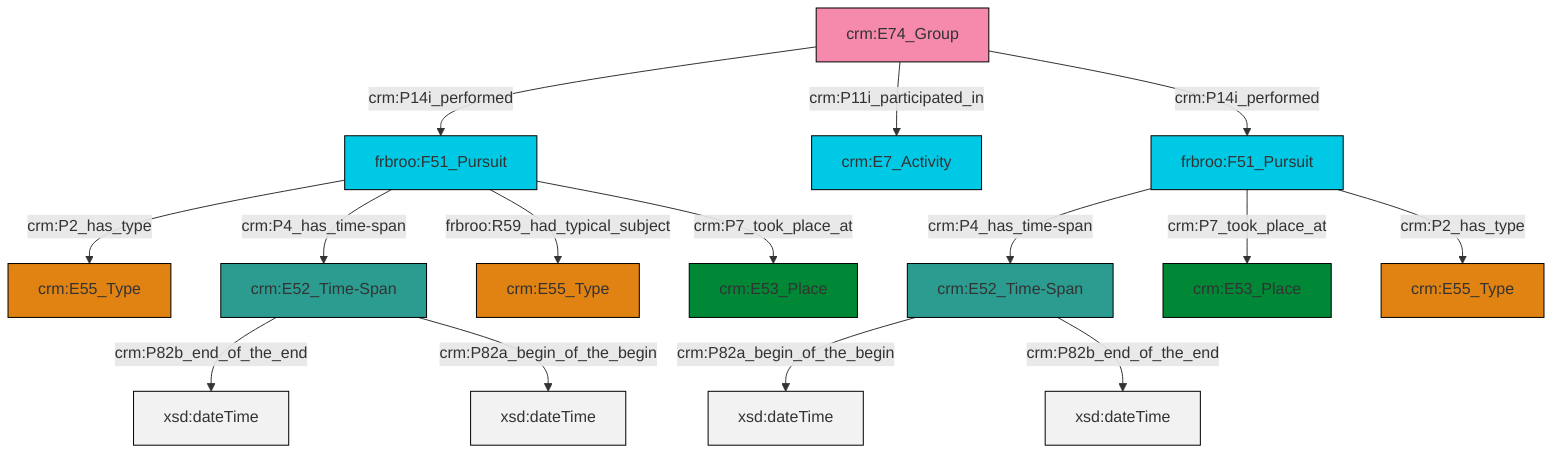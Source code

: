 graph TD
classDef Literal fill:#f2f2f2,stroke:#000000;
classDef CRM_Entity fill:#FFFFFF,stroke:#000000;
classDef Temporal_Entity fill:#00C9E6, stroke:#000000;
classDef Type fill:#E18312, stroke:#000000;
classDef Time-Span fill:#2C9C91, stroke:#000000;
classDef Appellation fill:#FFEB7F, stroke:#000000;
classDef Place fill:#008836, stroke:#000000;
classDef Persistent_Item fill:#B266B2, stroke:#000000;
classDef Conceptual_Object fill:#FFD700, stroke:#000000;
classDef Physical_Thing fill:#D2B48C, stroke:#000000;
classDef Actor fill:#f58aad, stroke:#000000;
classDef PC_Classes fill:#4ce600, stroke:#000000;
classDef Multi fill:#cccccc,stroke:#000000;

2["crm:E52_Time-Span"]:::Time-Span -->|crm:P82a_begin_of_the_begin| 3[xsd:dateTime]:::Literal
4["crm:E74_Group"]:::Actor -->|crm:P14i_performed| 5["frbroo:F51_Pursuit"]:::Temporal_Entity
5["frbroo:F51_Pursuit"]:::Temporal_Entity -->|crm:P2_has_type| 10["crm:E55_Type"]:::Type
5["frbroo:F51_Pursuit"]:::Temporal_Entity -->|crm:P4_has_time-span| 15["crm:E52_Time-Span"]:::Time-Span
2["crm:E52_Time-Span"]:::Time-Span -->|crm:P82b_end_of_the_end| 19[xsd:dateTime]:::Literal
8["frbroo:F51_Pursuit"]:::Temporal_Entity -->|crm:P4_has_time-span| 2["crm:E52_Time-Span"]:::Time-Span
4["crm:E74_Group"]:::Actor -->|crm:P11i_participated_in| 20["crm:E7_Activity"]:::Temporal_Entity
8["frbroo:F51_Pursuit"]:::Temporal_Entity -->|crm:P7_took_place_at| 12["crm:E53_Place"]:::Place
15["crm:E52_Time-Span"]:::Time-Span -->|crm:P82b_end_of_the_end| 21[xsd:dateTime]:::Literal
8["frbroo:F51_Pursuit"]:::Temporal_Entity -->|crm:P2_has_type| 6["crm:E55_Type"]:::Type
15["crm:E52_Time-Span"]:::Time-Span -->|crm:P82a_begin_of_the_begin| 24[xsd:dateTime]:::Literal
5["frbroo:F51_Pursuit"]:::Temporal_Entity -->|frbroo:R59_had_typical_subject| 0["crm:E55_Type"]:::Type
5["frbroo:F51_Pursuit"]:::Temporal_Entity -->|crm:P7_took_place_at| 16["crm:E53_Place"]:::Place
4["crm:E74_Group"]:::Actor -->|crm:P14i_performed| 8["frbroo:F51_Pursuit"]:::Temporal_Entity
